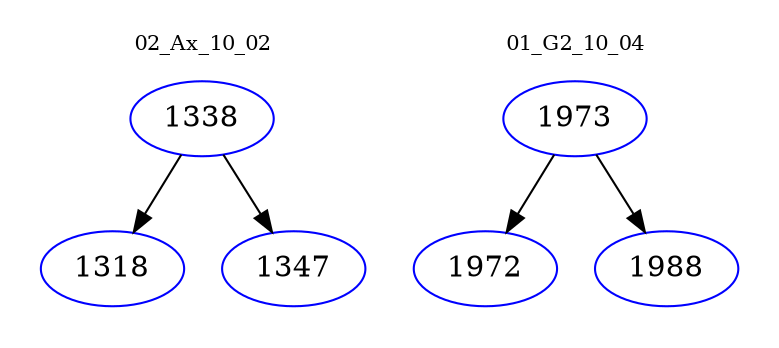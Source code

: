 digraph{
subgraph cluster_0 {
color = white
label = "02_Ax_10_02";
fontsize=10;
T0_1338 [label="1338", color="blue"]
T0_1338 -> T0_1318 [color="black"]
T0_1318 [label="1318", color="blue"]
T0_1338 -> T0_1347 [color="black"]
T0_1347 [label="1347", color="blue"]
}
subgraph cluster_1 {
color = white
label = "01_G2_10_04";
fontsize=10;
T1_1973 [label="1973", color="blue"]
T1_1973 -> T1_1972 [color="black"]
T1_1972 [label="1972", color="blue"]
T1_1973 -> T1_1988 [color="black"]
T1_1988 [label="1988", color="blue"]
}
}

